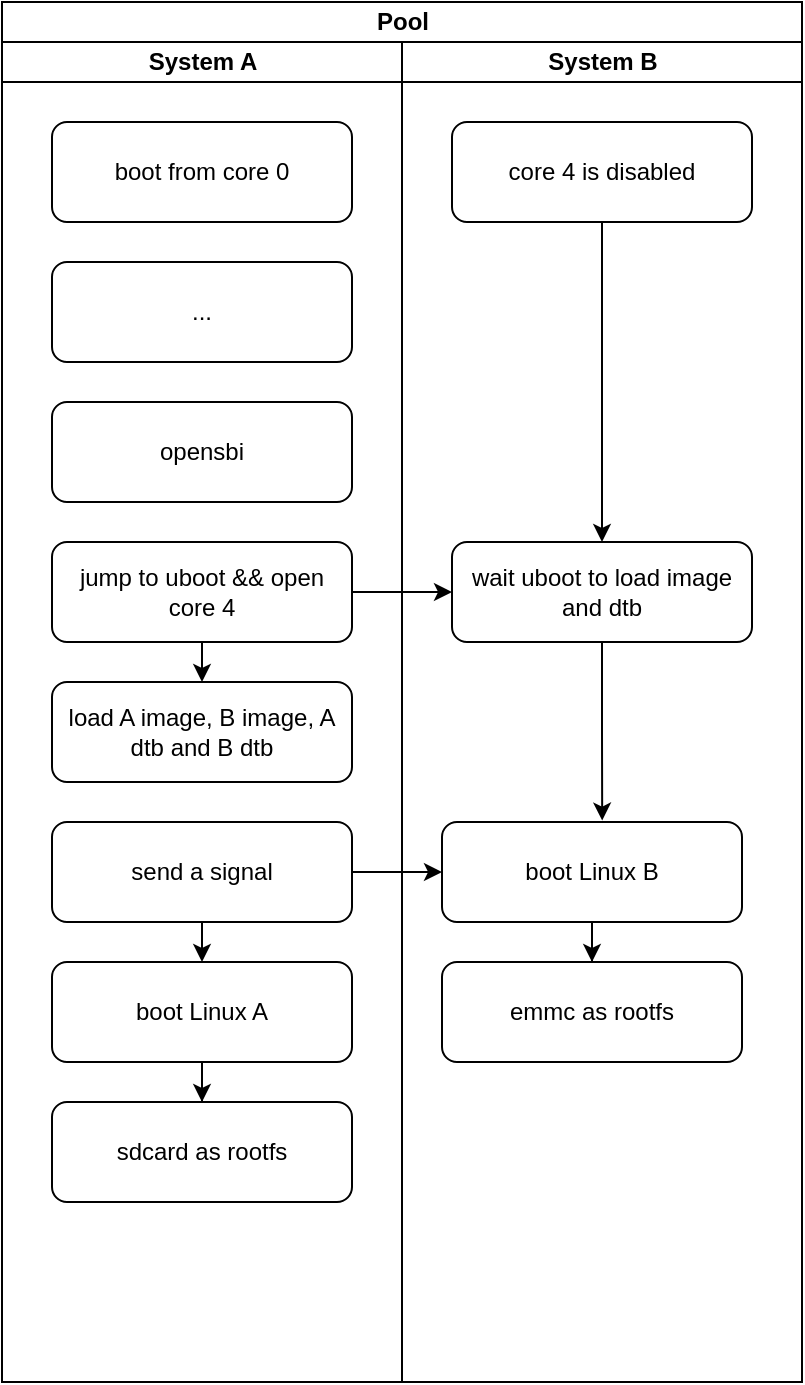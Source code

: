 <mxfile version="28.2.5">
  <diagram name="第 1 页" id="G_O1hJXe9JC9Wwc8ELUD">
    <mxGraphModel dx="970" dy="524" grid="1" gridSize="10" guides="1" tooltips="1" connect="1" arrows="1" fold="1" page="1" pageScale="1" pageWidth="2339" pageHeight="3300" math="0" shadow="0">
      <root>
        <mxCell id="0" />
        <mxCell id="1" parent="0" />
        <mxCell id="rSIq-TXOGQutWpHFiMge-1" value="Pool" style="swimlane;childLayout=stackLayout;resizeParent=1;resizeParentMax=0;startSize=20;html=1;" parent="1" vertex="1">
          <mxGeometry x="220.0" y="320" width="400" height="690" as="geometry">
            <mxRectangle x="220.0" y="320" width="60" height="30" as="alternateBounds" />
          </mxGeometry>
        </mxCell>
        <mxCell id="rSIq-TXOGQutWpHFiMge-2" value="System A" style="swimlane;startSize=20;html=1;" parent="rSIq-TXOGQutWpHFiMge-1" vertex="1">
          <mxGeometry y="20" width="200" height="670" as="geometry" />
        </mxCell>
        <mxCell id="rSIq-TXOGQutWpHFiMge-5" value="boot from core 0" style="rounded=1;whiteSpace=wrap;html=1;fillColor=none;" parent="rSIq-TXOGQutWpHFiMge-2" vertex="1">
          <mxGeometry x="25" y="40" width="150" height="50" as="geometry" />
        </mxCell>
        <mxCell id="rSIq-TXOGQutWpHFiMge-8" value="..." style="rounded=1;whiteSpace=wrap;html=1;fillColor=none;" parent="rSIq-TXOGQutWpHFiMge-2" vertex="1">
          <mxGeometry x="25.0" y="110" width="150" height="50" as="geometry" />
        </mxCell>
        <mxCell id="rSIq-TXOGQutWpHFiMge-9" value="opensbi" style="rounded=1;whiteSpace=wrap;html=1;fillColor=none;" parent="rSIq-TXOGQutWpHFiMge-2" vertex="1">
          <mxGeometry x="25.0" y="180" width="150" height="50" as="geometry" />
        </mxCell>
        <mxCell id="rSIq-TXOGQutWpHFiMge-17" style="edgeStyle=orthogonalEdgeStyle;rounded=0;orthogonalLoop=1;jettySize=auto;html=1;exitX=0.5;exitY=1;exitDx=0;exitDy=0;entryX=0.5;entryY=0;entryDx=0;entryDy=0;" parent="rSIq-TXOGQutWpHFiMge-2" source="rSIq-TXOGQutWpHFiMge-11" target="rSIq-TXOGQutWpHFiMge-13" edge="1">
          <mxGeometry relative="1" as="geometry" />
        </mxCell>
        <mxCell id="rSIq-TXOGQutWpHFiMge-11" value="jump to uboot &amp;amp;&amp;amp; open core 4" style="rounded=1;whiteSpace=wrap;html=1;fillColor=none;" parent="rSIq-TXOGQutWpHFiMge-2" vertex="1">
          <mxGeometry x="25.0" y="250" width="150" height="50" as="geometry" />
        </mxCell>
        <mxCell id="rSIq-TXOGQutWpHFiMge-13" value="load A image, B image, A dtb and B dtb" style="rounded=1;whiteSpace=wrap;html=1;fillColor=none;" parent="rSIq-TXOGQutWpHFiMge-2" vertex="1">
          <mxGeometry x="25.0" y="320" width="150" height="50" as="geometry" />
        </mxCell>
        <mxCell id="j45-h5pcbJH62HqH3jBe-1" style="edgeStyle=orthogonalEdgeStyle;rounded=0;orthogonalLoop=1;jettySize=auto;html=1;exitX=0.5;exitY=1;exitDx=0;exitDy=0;entryX=0.5;entryY=0;entryDx=0;entryDy=0;" edge="1" parent="rSIq-TXOGQutWpHFiMge-2" source="rSIq-TXOGQutWpHFiMge-19" target="rSIq-TXOGQutWpHFiMge-23">
          <mxGeometry relative="1" as="geometry" />
        </mxCell>
        <mxCell id="rSIq-TXOGQutWpHFiMge-19" value="send a signal" style="rounded=1;whiteSpace=wrap;html=1;fillColor=none;" parent="rSIq-TXOGQutWpHFiMge-2" vertex="1">
          <mxGeometry x="25.0" y="390" width="150" height="50" as="geometry" />
        </mxCell>
        <mxCell id="rSIq-TXOGQutWpHFiMge-26" value="" style="edgeStyle=orthogonalEdgeStyle;rounded=0;orthogonalLoop=1;jettySize=auto;html=1;" parent="rSIq-TXOGQutWpHFiMge-2" source="rSIq-TXOGQutWpHFiMge-23" target="rSIq-TXOGQutWpHFiMge-24" edge="1">
          <mxGeometry relative="1" as="geometry" />
        </mxCell>
        <mxCell id="rSIq-TXOGQutWpHFiMge-23" value="boot Linux A" style="rounded=1;whiteSpace=wrap;html=1;fillColor=none;" parent="rSIq-TXOGQutWpHFiMge-2" vertex="1">
          <mxGeometry x="25.0" y="460" width="150" height="50" as="geometry" />
        </mxCell>
        <mxCell id="rSIq-TXOGQutWpHFiMge-24" value="sdcard as rootfs" style="rounded=1;whiteSpace=wrap;html=1;fillColor=none;" parent="rSIq-TXOGQutWpHFiMge-2" vertex="1">
          <mxGeometry x="25.0" y="530" width="150" height="50" as="geometry" />
        </mxCell>
        <mxCell id="rSIq-TXOGQutWpHFiMge-3" value="System B" style="swimlane;startSize=20;html=1;" parent="rSIq-TXOGQutWpHFiMge-1" vertex="1">
          <mxGeometry x="200" y="20" width="200" height="670" as="geometry" />
        </mxCell>
        <mxCell id="rSIq-TXOGQutWpHFiMge-18" style="edgeStyle=orthogonalEdgeStyle;rounded=0;orthogonalLoop=1;jettySize=auto;html=1;exitX=0.5;exitY=1;exitDx=0;exitDy=0;entryX=0.5;entryY=0;entryDx=0;entryDy=0;" parent="rSIq-TXOGQutWpHFiMge-3" source="rSIq-TXOGQutWpHFiMge-7" target="rSIq-TXOGQutWpHFiMge-12" edge="1">
          <mxGeometry relative="1" as="geometry" />
        </mxCell>
        <mxCell id="rSIq-TXOGQutWpHFiMge-7" value="core 4 is disabled" style="rounded=1;whiteSpace=wrap;html=1;fillColor=none;" parent="rSIq-TXOGQutWpHFiMge-3" vertex="1">
          <mxGeometry x="25.0" y="40" width="150" height="50" as="geometry" />
        </mxCell>
        <mxCell id="rSIq-TXOGQutWpHFiMge-12" value="wait uboot to load image and dtb" style="rounded=1;whiteSpace=wrap;html=1;fillColor=none;" parent="rSIq-TXOGQutWpHFiMge-3" vertex="1">
          <mxGeometry x="25.0" y="250" width="150" height="50" as="geometry" />
        </mxCell>
        <mxCell id="rSIq-TXOGQutWpHFiMge-28" value="" style="edgeStyle=orthogonalEdgeStyle;rounded=0;orthogonalLoop=1;jettySize=auto;html=1;" parent="rSIq-TXOGQutWpHFiMge-3" source="rSIq-TXOGQutWpHFiMge-20" target="rSIq-TXOGQutWpHFiMge-25" edge="1">
          <mxGeometry relative="1" as="geometry" />
        </mxCell>
        <mxCell id="rSIq-TXOGQutWpHFiMge-20" value="boot Linux B" style="rounded=1;whiteSpace=wrap;html=1;fillColor=none;" parent="rSIq-TXOGQutWpHFiMge-3" vertex="1">
          <mxGeometry x="20.0" y="390" width="150" height="50" as="geometry" />
        </mxCell>
        <mxCell id="rSIq-TXOGQutWpHFiMge-25" value="emmc as rootfs" style="rounded=1;whiteSpace=wrap;html=1;fillColor=none;" parent="rSIq-TXOGQutWpHFiMge-3" vertex="1">
          <mxGeometry x="20.0" y="460" width="150" height="50" as="geometry" />
        </mxCell>
        <mxCell id="j45-h5pcbJH62HqH3jBe-3" style="edgeStyle=orthogonalEdgeStyle;rounded=0;orthogonalLoop=1;jettySize=auto;html=1;exitX=0.5;exitY=1;exitDx=0;exitDy=0;entryX=0.534;entryY=-0.014;entryDx=0;entryDy=0;entryPerimeter=0;" edge="1" parent="rSIq-TXOGQutWpHFiMge-3" source="rSIq-TXOGQutWpHFiMge-12" target="rSIq-TXOGQutWpHFiMge-20">
          <mxGeometry relative="1" as="geometry" />
        </mxCell>
        <mxCell id="rSIq-TXOGQutWpHFiMge-16" style="edgeStyle=orthogonalEdgeStyle;rounded=0;orthogonalLoop=1;jettySize=auto;html=1;exitX=1;exitY=0.5;exitDx=0;exitDy=0;entryX=0;entryY=0.5;entryDx=0;entryDy=0;" parent="rSIq-TXOGQutWpHFiMge-1" source="rSIq-TXOGQutWpHFiMge-11" target="rSIq-TXOGQutWpHFiMge-12" edge="1">
          <mxGeometry relative="1" as="geometry" />
        </mxCell>
        <mxCell id="rSIq-TXOGQutWpHFiMge-22" style="edgeStyle=orthogonalEdgeStyle;rounded=0;orthogonalLoop=1;jettySize=auto;html=1;exitX=1;exitY=0.5;exitDx=0;exitDy=0;entryX=0;entryY=0.5;entryDx=0;entryDy=0;" parent="rSIq-TXOGQutWpHFiMge-1" source="rSIq-TXOGQutWpHFiMge-19" target="rSIq-TXOGQutWpHFiMge-20" edge="1">
          <mxGeometry relative="1" as="geometry" />
        </mxCell>
      </root>
    </mxGraphModel>
  </diagram>
</mxfile>

